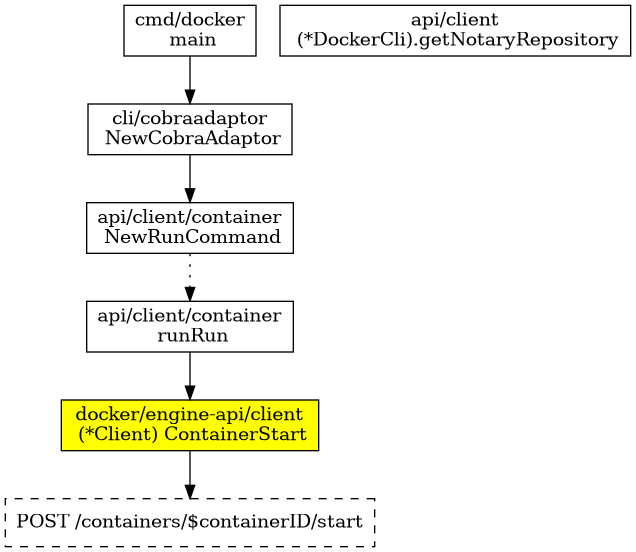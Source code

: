 @startdot
digraph docker_pull {
  node [shape=box]
  node00 [label = "cmd/docker\n main"]
  node01 [label = "cli/cobraadaptor\n NewCobraAdaptor"]
  node1 [label = "api/client/container\n NewRunCommand"]
  node2 [label = "api/client/container\n runRun"]
  node5 [label = "docker/engine-api/client\n (*Client) ContainerStart", style="filled", fillcolor=yellow]
  node6 [label = "POST /containers/$containerID/start", style="dashed"]

  node40 [label = "api/client\n (*DockerCli).getNotaryRepository"]

  node00 -> node01 -> node1
  node1 -> node2 [style=dotted]
  node2 -> node5 -> node6

}
@enddot